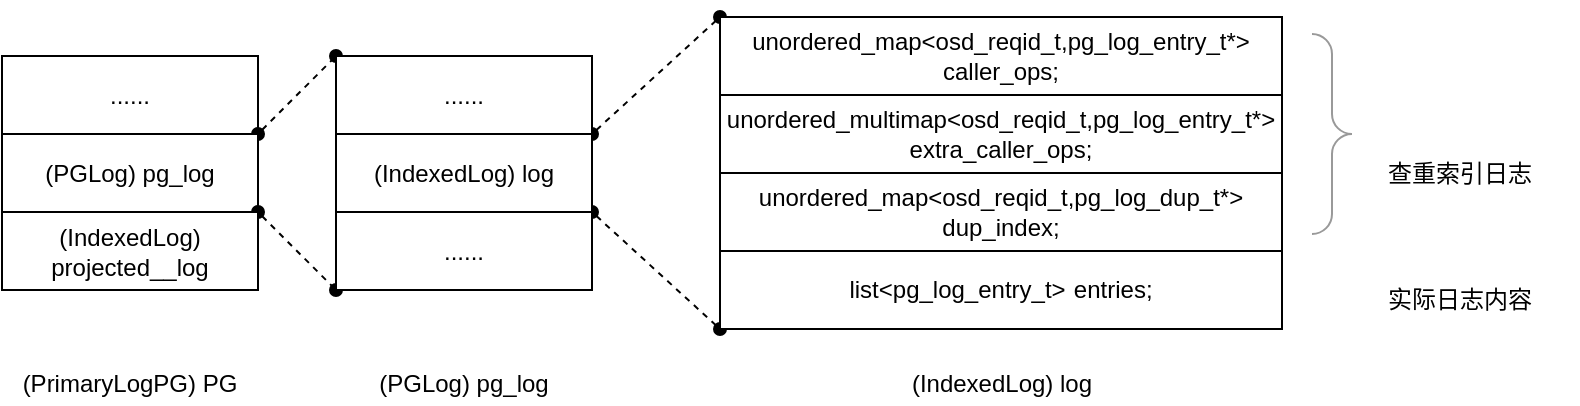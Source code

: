 <mxfile version="13.9.9" type="device"><diagram id="f63uWqfSxS2cPcKh6p88" name="第 1 页"><mxGraphModel dx="1088" dy="680" grid="0" gridSize="10" guides="1" tooltips="1" connect="1" arrows="1" fold="1" page="1" pageScale="1" pageWidth="827" pageHeight="1169" math="0" shadow="0"><root><mxCell id="0"/><mxCell id="1" parent="0"/><mxCell id="fiiak0av_Kz_15HqnEzs-1" value="......" style="rounded=0;whiteSpace=wrap;html=1;" vertex="1" parent="1"><mxGeometry x="39" y="234" width="128" height="39" as="geometry"/></mxCell><mxCell id="fiiak0av_Kz_15HqnEzs-17" style="edgeStyle=none;rounded=0;orthogonalLoop=1;jettySize=auto;html=1;exitX=1;exitY=0;exitDx=0;exitDy=0;entryX=0;entryY=0;entryDx=0;entryDy=0;dashed=1;startArrow=oval;startFill=1;endArrow=oval;endFill=1;" edge="1" parent="1" source="fiiak0av_Kz_15HqnEzs-2" target="fiiak0av_Kz_15HqnEzs-15"><mxGeometry relative="1" as="geometry"/></mxCell><mxCell id="fiiak0av_Kz_15HqnEzs-2" value="(PGLog) pg_log" style="rounded=0;whiteSpace=wrap;html=1;" vertex="1" parent="1"><mxGeometry x="39" y="273" width="128" height="39" as="geometry"/></mxCell><mxCell id="fiiak0av_Kz_15HqnEzs-18" style="edgeStyle=none;rounded=0;orthogonalLoop=1;jettySize=auto;html=1;exitX=1;exitY=0;exitDx=0;exitDy=0;entryX=0;entryY=1;entryDx=0;entryDy=0;dashed=1;startArrow=oval;startFill=1;endArrow=oval;endFill=1;" edge="1" parent="1" source="fiiak0av_Kz_15HqnEzs-3" target="fiiak0av_Kz_15HqnEzs-16"><mxGeometry relative="1" as="geometry"/></mxCell><mxCell id="fiiak0av_Kz_15HqnEzs-3" value="(IndexedLog) projected__log" style="rounded=0;whiteSpace=wrap;html=1;" vertex="1" parent="1"><mxGeometry x="39" y="312" width="128" height="39" as="geometry"/></mxCell><mxCell id="fiiak0av_Kz_15HqnEzs-4" value="(PrimaryLogPG) PG" style="text;html=1;strokeColor=none;fillColor=none;align=center;verticalAlign=middle;whiteSpace=wrap;rounded=0;" vertex="1" parent="1"><mxGeometry x="44" y="388" width="118" height="20" as="geometry"/></mxCell><mxCell id="fiiak0av_Kz_15HqnEzs-12" style="rounded=0;orthogonalLoop=1;jettySize=auto;html=1;exitX=1;exitY=0;exitDx=0;exitDy=0;entryX=0;entryY=0;entryDx=0;entryDy=0;endArrow=oval;endFill=1;startArrow=oval;startFill=1;dashed=1;" edge="1" parent="1" source="fiiak0av_Kz_15HqnEzs-5" target="fiiak0av_Kz_15HqnEzs-6"><mxGeometry relative="1" as="geometry"/></mxCell><mxCell id="fiiak0av_Kz_15HqnEzs-13" style="rounded=0;orthogonalLoop=1;jettySize=auto;html=1;exitX=1;exitY=1;exitDx=0;exitDy=0;entryX=0;entryY=1;entryDx=0;entryDy=0;endArrow=oval;endFill=1;startArrow=oval;startFill=1;dashed=1;" edge="1" parent="1" source="fiiak0av_Kz_15HqnEzs-5" target="fiiak0av_Kz_15HqnEzs-11"><mxGeometry relative="1" as="geometry"/></mxCell><mxCell id="fiiak0av_Kz_15HqnEzs-5" value="(IndexedLog) log" style="rounded=0;whiteSpace=wrap;html=1;" vertex="1" parent="1"><mxGeometry x="206" y="273" width="128" height="39" as="geometry"/></mxCell><mxCell id="fiiak0av_Kz_15HqnEzs-6" value="unordered_map&amp;lt;osd_reqid_t,pg_log_entry_t*&amp;gt; caller_ops;" style="rounded=0;whiteSpace=wrap;html=1;" vertex="1" parent="1"><mxGeometry x="398" y="214.5" width="281" height="39" as="geometry"/></mxCell><mxCell id="fiiak0av_Kz_15HqnEzs-9" value="unordered_multimap&amp;lt;osd_reqid_t,pg_log_entry_t*&amp;gt; extra_caller_ops;" style="rounded=0;whiteSpace=wrap;html=1;" vertex="1" parent="1"><mxGeometry x="398" y="253.5" width="281" height="39" as="geometry"/></mxCell><mxCell id="fiiak0av_Kz_15HqnEzs-10" value="unordered_map&amp;lt;osd_reqid_t,pg_log_dup_t*&amp;gt; dup_index;" style="rounded=0;whiteSpace=wrap;html=1;" vertex="1" parent="1"><mxGeometry x="398" y="292.5" width="281" height="39" as="geometry"/></mxCell><mxCell id="fiiak0av_Kz_15HqnEzs-11" value="&lt;p class=&quot;md-end-block md-p md-focus&quot; style=&quot;box-sizing: border-box ; line-height: 1.6rem ; margin: 0.8em 0px ; position: relative ; word-spacing: 0.05rem&quot;&gt;&lt;span class=&quot;md-plain md-expand&quot; style=&quot;box-sizing: border-box&quot;&gt;&lt;font style=&quot;font-size: 12px&quot;&gt;list&amp;lt;pg_log_entry_t&amp;gt; entries;&lt;/font&gt;&lt;/span&gt;&lt;/p&gt;" style="rounded=0;whiteSpace=wrap;html=1;" vertex="1" parent="1"><mxGeometry x="398" y="331.5" width="281" height="39" as="geometry"/></mxCell><mxCell id="fiiak0av_Kz_15HqnEzs-15" value="......" style="rounded=0;whiteSpace=wrap;html=1;" vertex="1" parent="1"><mxGeometry x="206" y="234" width="128" height="39" as="geometry"/></mxCell><mxCell id="fiiak0av_Kz_15HqnEzs-16" value="......" style="rounded=0;whiteSpace=wrap;html=1;" vertex="1" parent="1"><mxGeometry x="206" y="312" width="128" height="39" as="geometry"/></mxCell><mxCell id="fiiak0av_Kz_15HqnEzs-19" value="(PGLog) pg_log" style="text;html=1;strokeColor=none;fillColor=none;align=center;verticalAlign=middle;whiteSpace=wrap;rounded=0;" vertex="1" parent="1"><mxGeometry x="211" y="388" width="118" height="20" as="geometry"/></mxCell><mxCell id="fiiak0av_Kz_15HqnEzs-20" value="(IndexedLog) log" style="text;html=1;strokeColor=none;fillColor=none;align=center;verticalAlign=middle;whiteSpace=wrap;rounded=0;" vertex="1" parent="1"><mxGeometry x="479.5" y="388" width="118" height="20" as="geometry"/></mxCell><mxCell id="fiiak0av_Kz_15HqnEzs-21" value="查重索引日志" style="text;html=1;strokeColor=none;fillColor=none;align=center;verticalAlign=middle;whiteSpace=wrap;rounded=0;" vertex="1" parent="1"><mxGeometry x="709" y="282.5" width="118" height="20" as="geometry"/></mxCell><mxCell id="fiiak0av_Kz_15HqnEzs-22" value="实际日志内容" style="text;html=1;strokeColor=none;fillColor=none;align=center;verticalAlign=middle;whiteSpace=wrap;rounded=0;" vertex="1" parent="1"><mxGeometry x="709" y="346" width="118" height="20" as="geometry"/></mxCell><mxCell id="fiiak0av_Kz_15HqnEzs-25" value="" style="labelPosition=right;align=left;strokeWidth=1;shape=mxgraph.mockup.markup.curlyBrace;html=1;shadow=0;dashed=0;strokeColor=#999999;direction=north;rotation=-180;" vertex="1" parent="1"><mxGeometry x="694" y="223" width="20" height="100" as="geometry"/></mxCell></root></mxGraphModel></diagram></mxfile>